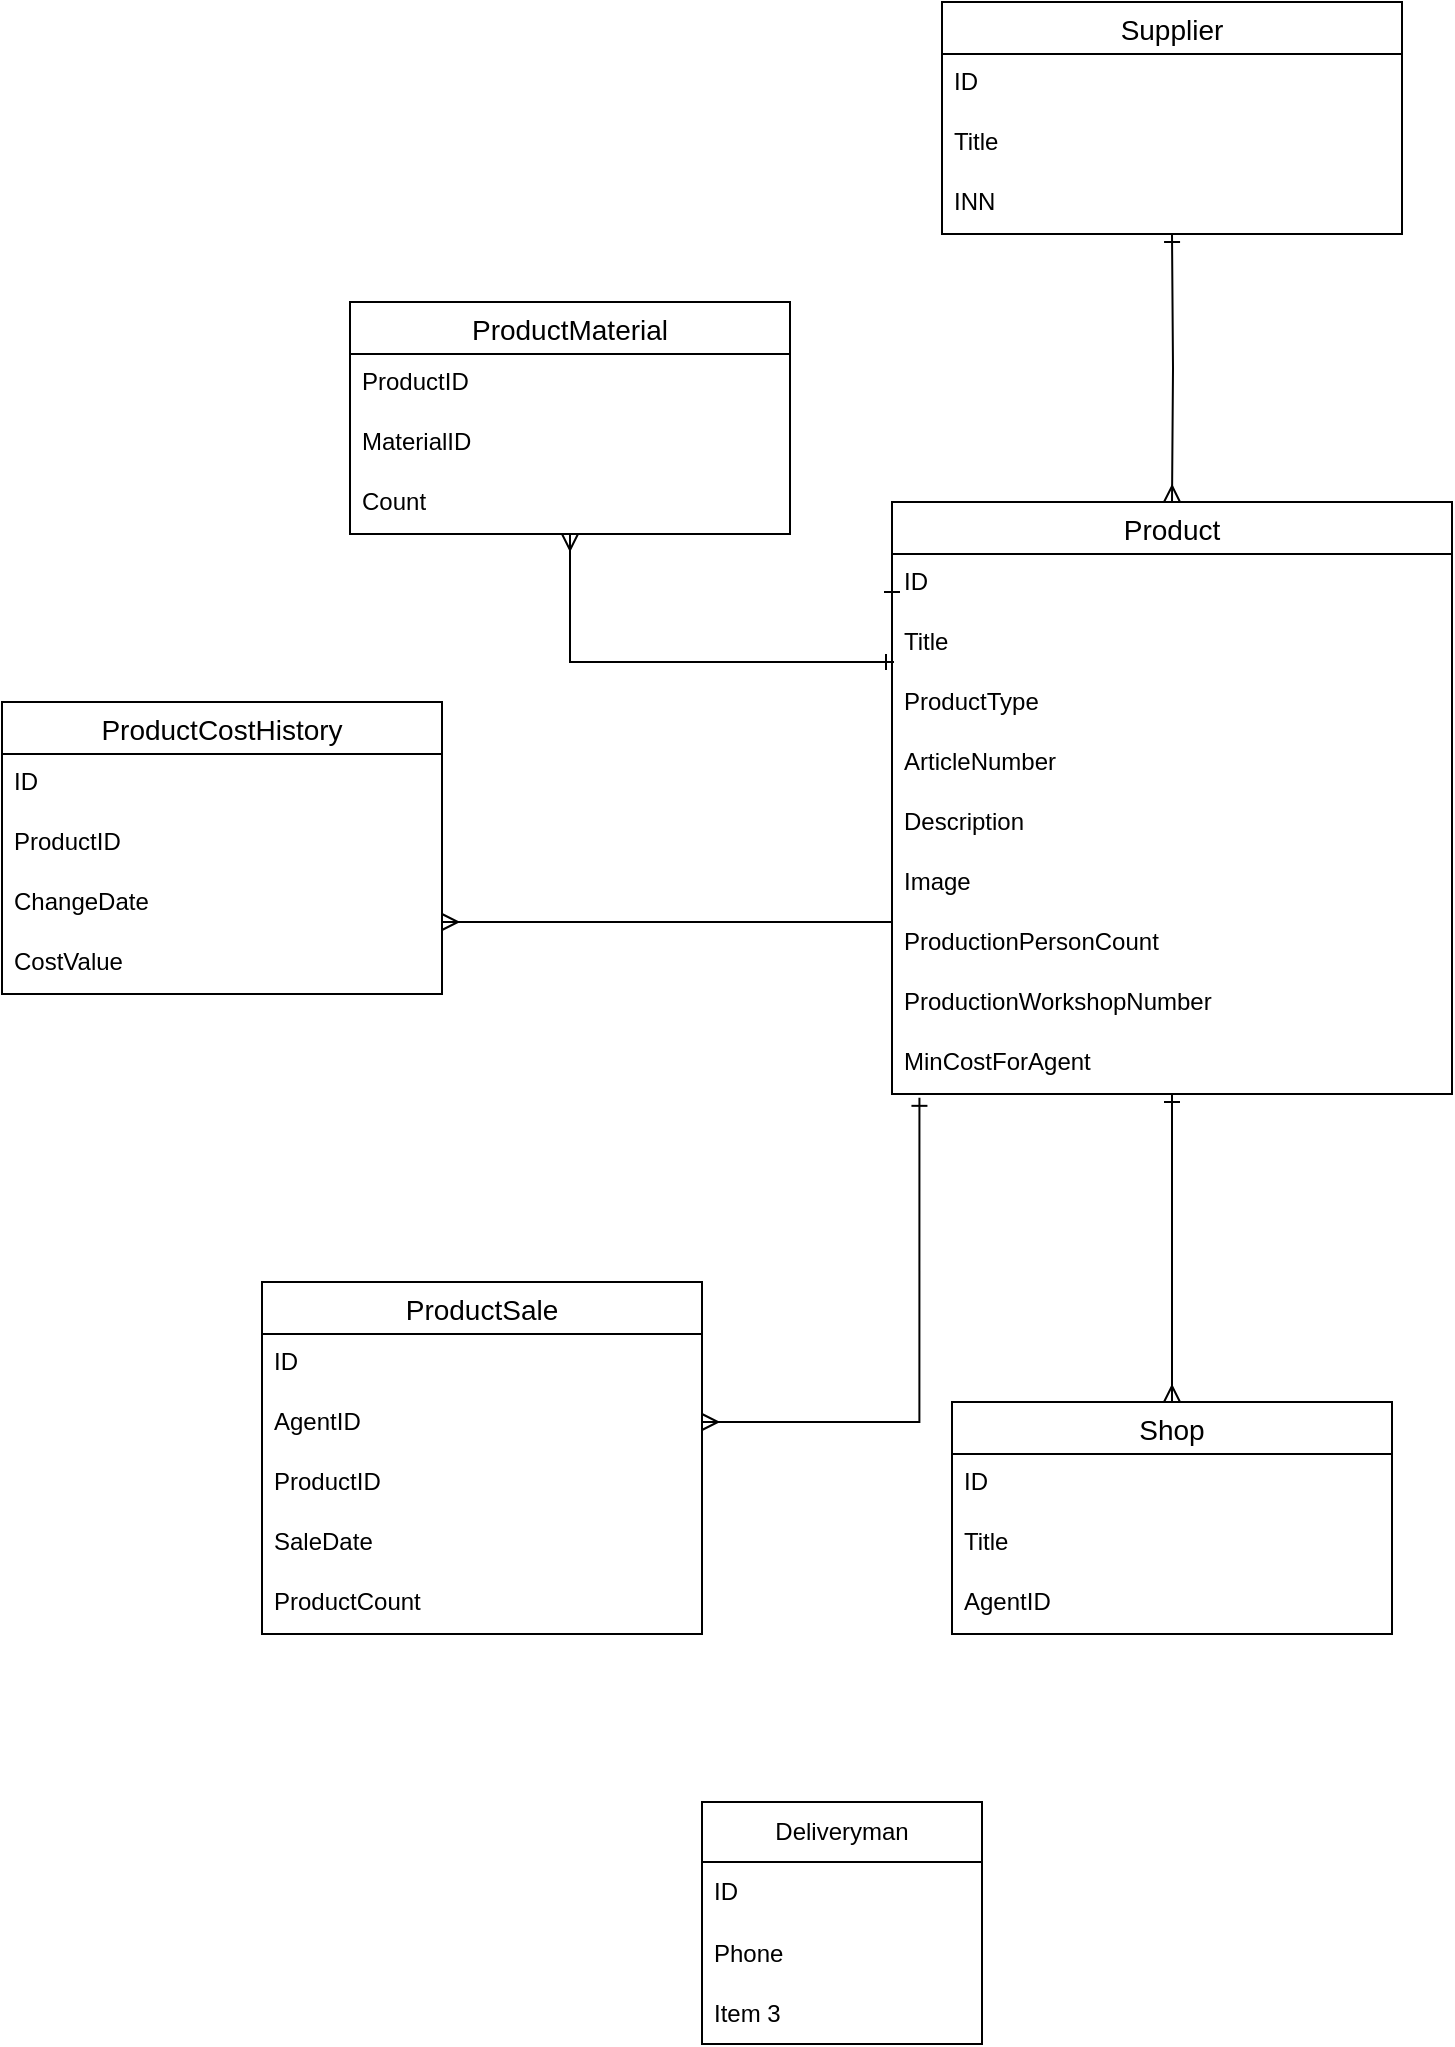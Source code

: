 <mxfile version="20.6.2" type="github">
  <diagram id="WruLcLsb1Fq7Wjmxy97L" name="Страница 1">
    <mxGraphModel dx="1218" dy="616" grid="1" gridSize="10" guides="1" tooltips="1" connect="1" arrows="1" fold="1" page="1" pageScale="1" pageWidth="827" pageHeight="1169" math="0" shadow="0">
      <root>
        <mxCell id="0" />
        <mxCell id="1" parent="0" />
        <mxCell id="4p1NIOQgJGXkWn-6K7IG-5" value="Supplier" style="swimlane;fontStyle=0;childLayout=stackLayout;horizontal=1;startSize=26;horizontalStack=0;resizeParent=1;resizeParentMax=0;resizeLast=0;collapsible=1;marginBottom=0;align=center;fontSize=14;" parent="1" vertex="1">
          <mxGeometry x="541.0" y="80" width="230" height="116" as="geometry" />
        </mxCell>
        <mxCell id="4p1NIOQgJGXkWn-6K7IG-6" value="ID" style="text;strokeColor=none;fillColor=none;spacingLeft=4;spacingRight=4;overflow=hidden;rotatable=0;points=[[0,0.5],[1,0.5]];portConstraint=eastwest;fontSize=12;" parent="4p1NIOQgJGXkWn-6K7IG-5" vertex="1">
          <mxGeometry y="26" width="230" height="30" as="geometry" />
        </mxCell>
        <mxCell id="4p1NIOQgJGXkWn-6K7IG-7" value="Title" style="text;strokeColor=none;fillColor=none;spacingLeft=4;spacingRight=4;overflow=hidden;rotatable=0;points=[[0,0.5],[1,0.5]];portConstraint=eastwest;fontSize=12;" parent="4p1NIOQgJGXkWn-6K7IG-5" vertex="1">
          <mxGeometry y="56" width="230" height="30" as="geometry" />
        </mxCell>
        <mxCell id="4p1NIOQgJGXkWn-6K7IG-8" value="INN" style="text;strokeColor=none;fillColor=none;spacingLeft=4;spacingRight=4;overflow=hidden;rotatable=0;points=[[0,0.5],[1,0.5]];portConstraint=eastwest;fontSize=12;" parent="4p1NIOQgJGXkWn-6K7IG-5" vertex="1">
          <mxGeometry y="86" width="230" height="30" as="geometry" />
        </mxCell>
        <mxCell id="4p1NIOQgJGXkWn-6K7IG-12" style="edgeStyle=orthogonalEdgeStyle;rounded=0;orthogonalLoop=1;jettySize=auto;html=1;startArrow=ERmany;startFill=0;endArrow=ERone;endFill=0;" parent="1" target="4p1NIOQgJGXkWn-6K7IG-5" edge="1">
          <mxGeometry relative="1" as="geometry">
            <mxPoint x="656" y="330" as="sourcePoint" />
            <mxPoint x="656.23" y="255.31" as="targetPoint" />
            <Array as="points" />
          </mxGeometry>
        </mxCell>
        <mxCell id="4p1NIOQgJGXkWn-6K7IG-38" style="edgeStyle=orthogonalEdgeStyle;rounded=0;orthogonalLoop=1;jettySize=auto;html=1;startArrow=ERmany;startFill=0;endArrow=ERone;endFill=0;" parent="1" source="4p1NIOQgJGXkWn-6K7IG-39" edge="1">
          <mxGeometry relative="1" as="geometry">
            <mxPoint x="517" y="410" as="targetPoint" />
            <Array as="points">
              <mxPoint x="517" y="410" />
            </Array>
          </mxGeometry>
        </mxCell>
        <mxCell id="4p1NIOQgJGXkWn-6K7IG-39" value="ProductMaterial" style="swimlane;fontStyle=0;childLayout=stackLayout;horizontal=1;startSize=26;horizontalStack=0;resizeParent=1;resizeParentMax=0;resizeLast=0;collapsible=1;marginBottom=0;align=center;fontSize=14;" parent="1" vertex="1">
          <mxGeometry x="245" y="230" width="220" height="116" as="geometry" />
        </mxCell>
        <mxCell id="4p1NIOQgJGXkWn-6K7IG-40" value="ProductID" style="text;strokeColor=none;fillColor=none;spacingLeft=4;spacingRight=4;overflow=hidden;rotatable=0;points=[[0,0.5],[1,0.5]];portConstraint=eastwest;fontSize=12;" parent="4p1NIOQgJGXkWn-6K7IG-39" vertex="1">
          <mxGeometry y="26" width="220" height="30" as="geometry" />
        </mxCell>
        <mxCell id="4p1NIOQgJGXkWn-6K7IG-41" value="MaterialID" style="text;strokeColor=none;fillColor=none;spacingLeft=4;spacingRight=4;overflow=hidden;rotatable=0;points=[[0,0.5],[1,0.5]];portConstraint=eastwest;fontSize=12;" parent="4p1NIOQgJGXkWn-6K7IG-39" vertex="1">
          <mxGeometry y="56" width="220" height="30" as="geometry" />
        </mxCell>
        <mxCell id="4p1NIOQgJGXkWn-6K7IG-42" value="Count" style="text;strokeColor=none;fillColor=none;spacingLeft=4;spacingRight=4;overflow=hidden;rotatable=0;points=[[0,0.5],[1,0.5]];portConstraint=eastwest;fontSize=12;" parent="4p1NIOQgJGXkWn-6K7IG-39" vertex="1">
          <mxGeometry y="86" width="220" height="30" as="geometry" />
        </mxCell>
        <mxCell id="4p1NIOQgJGXkWn-6K7IG-43" value="Product" style="swimlane;fontStyle=0;childLayout=stackLayout;horizontal=1;startSize=26;horizontalStack=0;resizeParent=1;resizeParentMax=0;resizeLast=0;collapsible=1;marginBottom=0;align=center;fontSize=14;" parent="1" vertex="1">
          <mxGeometry x="516" y="330" width="280" height="296" as="geometry" />
        </mxCell>
        <mxCell id="4p1NIOQgJGXkWn-6K7IG-44" value="ID" style="text;strokeColor=none;fillColor=none;spacingLeft=4;spacingRight=4;overflow=hidden;rotatable=0;points=[[0,0.5],[1,0.5]];portConstraint=eastwest;fontSize=12;" parent="4p1NIOQgJGXkWn-6K7IG-43" vertex="1">
          <mxGeometry y="26" width="280" height="30" as="geometry" />
        </mxCell>
        <mxCell id="4p1NIOQgJGXkWn-6K7IG-45" value="Title" style="text;strokeColor=none;fillColor=none;spacingLeft=4;spacingRight=4;overflow=hidden;rotatable=0;points=[[0,0.5],[1,0.5]];portConstraint=eastwest;fontSize=12;" parent="4p1NIOQgJGXkWn-6K7IG-43" vertex="1">
          <mxGeometry y="56" width="280" height="30" as="geometry" />
        </mxCell>
        <mxCell id="4p1NIOQgJGXkWn-6K7IG-46" value="ProductType" style="text;strokeColor=none;fillColor=none;spacingLeft=4;spacingRight=4;overflow=hidden;rotatable=0;points=[[0,0.5],[1,0.5]];portConstraint=eastwest;fontSize=12;" parent="4p1NIOQgJGXkWn-6K7IG-43" vertex="1">
          <mxGeometry y="86" width="280" height="30" as="geometry" />
        </mxCell>
        <mxCell id="4p1NIOQgJGXkWn-6K7IG-47" value="ArticleNumber" style="text;strokeColor=none;fillColor=none;spacingLeft=4;spacingRight=4;overflow=hidden;rotatable=0;points=[[0,0.5],[1,0.5]];portConstraint=eastwest;fontSize=12;" parent="4p1NIOQgJGXkWn-6K7IG-43" vertex="1">
          <mxGeometry y="116" width="280" height="30" as="geometry" />
        </mxCell>
        <mxCell id="4p1NIOQgJGXkWn-6K7IG-48" value="Description" style="text;strokeColor=none;fillColor=none;spacingLeft=4;spacingRight=4;overflow=hidden;rotatable=0;points=[[0,0.5],[1,0.5]];portConstraint=eastwest;fontSize=12;" parent="4p1NIOQgJGXkWn-6K7IG-43" vertex="1">
          <mxGeometry y="146" width="280" height="30" as="geometry" />
        </mxCell>
        <mxCell id="4p1NIOQgJGXkWn-6K7IG-49" value="Image" style="text;strokeColor=none;fillColor=none;spacingLeft=4;spacingRight=4;overflow=hidden;rotatable=0;points=[[0,0.5],[1,0.5]];portConstraint=eastwest;fontSize=12;" parent="4p1NIOQgJGXkWn-6K7IG-43" vertex="1">
          <mxGeometry y="176" width="280" height="30" as="geometry" />
        </mxCell>
        <mxCell id="4p1NIOQgJGXkWn-6K7IG-50" value="ProductionPersonCount" style="text;strokeColor=none;fillColor=none;spacingLeft=4;spacingRight=4;overflow=hidden;rotatable=0;points=[[0,0.5],[1,0.5]];portConstraint=eastwest;fontSize=12;" parent="4p1NIOQgJGXkWn-6K7IG-43" vertex="1">
          <mxGeometry y="206" width="280" height="30" as="geometry" />
        </mxCell>
        <mxCell id="4p1NIOQgJGXkWn-6K7IG-51" value="ProductionWorkshopNumber" style="text;strokeColor=none;fillColor=none;spacingLeft=4;spacingRight=4;overflow=hidden;rotatable=0;points=[[0,0.5],[1,0.5]];portConstraint=eastwest;fontSize=12;" parent="4p1NIOQgJGXkWn-6K7IG-43" vertex="1">
          <mxGeometry y="236" width="280" height="30" as="geometry" />
        </mxCell>
        <mxCell id="4p1NIOQgJGXkWn-6K7IG-52" value="MinCostForAgent" style="text;strokeColor=none;fillColor=none;spacingLeft=4;spacingRight=4;overflow=hidden;rotatable=0;points=[[0,0.5],[1,0.5]];portConstraint=eastwest;fontSize=12;" parent="4p1NIOQgJGXkWn-6K7IG-43" vertex="1">
          <mxGeometry y="266" width="280" height="30" as="geometry" />
        </mxCell>
        <mxCell id="4p1NIOQgJGXkWn-6K7IG-58" style="edgeStyle=orthogonalEdgeStyle;rounded=0;orthogonalLoop=1;jettySize=auto;html=1;startArrow=ERmany;startFill=0;endArrow=ERone;endFill=0;entryX=0.049;entryY=1.064;entryDx=0;entryDy=0;entryPerimeter=0;" parent="1" source="4p1NIOQgJGXkWn-6K7IG-59" target="4p1NIOQgJGXkWn-6K7IG-52" edge="1">
          <mxGeometry relative="1" as="geometry">
            <Array as="points">
              <mxPoint x="530" y="790" />
            </Array>
            <mxPoint x="530" y="640" as="targetPoint" />
          </mxGeometry>
        </mxCell>
        <mxCell id="4p1NIOQgJGXkWn-6K7IG-59" value="ProductSale" style="swimlane;fontStyle=0;childLayout=stackLayout;horizontal=1;startSize=26;horizontalStack=0;resizeParent=1;resizeParentMax=0;resizeLast=0;collapsible=1;marginBottom=0;align=center;fontSize=14;" parent="1" vertex="1">
          <mxGeometry x="201" y="720" width="220" height="176" as="geometry" />
        </mxCell>
        <mxCell id="4p1NIOQgJGXkWn-6K7IG-60" value="ID" style="text;strokeColor=none;fillColor=none;spacingLeft=4;spacingRight=4;overflow=hidden;rotatable=0;points=[[0,0.5],[1,0.5]];portConstraint=eastwest;fontSize=12;" parent="4p1NIOQgJGXkWn-6K7IG-59" vertex="1">
          <mxGeometry y="26" width="220" height="30" as="geometry" />
        </mxCell>
        <mxCell id="4p1NIOQgJGXkWn-6K7IG-61" value="AgentID" style="text;strokeColor=none;fillColor=none;spacingLeft=4;spacingRight=4;overflow=hidden;rotatable=0;points=[[0,0.5],[1,0.5]];portConstraint=eastwest;fontSize=12;" parent="4p1NIOQgJGXkWn-6K7IG-59" vertex="1">
          <mxGeometry y="56" width="220" height="30" as="geometry" />
        </mxCell>
        <mxCell id="4p1NIOQgJGXkWn-6K7IG-62" value="ProductID" style="text;strokeColor=none;fillColor=none;spacingLeft=4;spacingRight=4;overflow=hidden;rotatable=0;points=[[0,0.5],[1,0.5]];portConstraint=eastwest;fontSize=12;" parent="4p1NIOQgJGXkWn-6K7IG-59" vertex="1">
          <mxGeometry y="86" width="220" height="30" as="geometry" />
        </mxCell>
        <mxCell id="4p1NIOQgJGXkWn-6K7IG-63" value="SaleDate" style="text;strokeColor=none;fillColor=none;spacingLeft=4;spacingRight=4;overflow=hidden;rotatable=0;points=[[0,0.5],[1,0.5]];portConstraint=eastwest;fontSize=12;" parent="4p1NIOQgJGXkWn-6K7IG-59" vertex="1">
          <mxGeometry y="116" width="220" height="30" as="geometry" />
        </mxCell>
        <mxCell id="4p1NIOQgJGXkWn-6K7IG-64" value="ProductCount" style="text;strokeColor=none;fillColor=none;spacingLeft=4;spacingRight=4;overflow=hidden;rotatable=0;points=[[0,0.5],[1,0.5]];portConstraint=eastwest;fontSize=12;" parent="4p1NIOQgJGXkWn-6K7IG-59" vertex="1">
          <mxGeometry y="146" width="220" height="30" as="geometry" />
        </mxCell>
        <mxCell id="4p1NIOQgJGXkWn-6K7IG-65" value="Shop" style="swimlane;fontStyle=0;childLayout=stackLayout;horizontal=1;startSize=26;horizontalStack=0;resizeParent=1;resizeParentMax=0;resizeLast=0;collapsible=1;marginBottom=0;align=center;fontSize=14;" parent="1" vertex="1">
          <mxGeometry x="546" y="780" width="220" height="116" as="geometry" />
        </mxCell>
        <mxCell id="4p1NIOQgJGXkWn-6K7IG-66" value="ID" style="text;strokeColor=none;fillColor=none;spacingLeft=4;spacingRight=4;overflow=hidden;rotatable=0;points=[[0,0.5],[1,0.5]];portConstraint=eastwest;fontSize=12;" parent="4p1NIOQgJGXkWn-6K7IG-65" vertex="1">
          <mxGeometry y="26" width="220" height="30" as="geometry" />
        </mxCell>
        <mxCell id="4p1NIOQgJGXkWn-6K7IG-67" value="Title" style="text;strokeColor=none;fillColor=none;spacingLeft=4;spacingRight=4;overflow=hidden;rotatable=0;points=[[0,0.5],[1,0.5]];portConstraint=eastwest;fontSize=12;" parent="4p1NIOQgJGXkWn-6K7IG-65" vertex="1">
          <mxGeometry y="56" width="220" height="30" as="geometry" />
        </mxCell>
        <mxCell id="4p1NIOQgJGXkWn-6K7IG-69" value="AgentID" style="text;strokeColor=none;fillColor=none;spacingLeft=4;spacingRight=4;overflow=hidden;rotatable=0;points=[[0,0.5],[1,0.5]];portConstraint=eastwest;fontSize=12;" parent="4p1NIOQgJGXkWn-6K7IG-65" vertex="1">
          <mxGeometry y="86" width="220" height="30" as="geometry" />
        </mxCell>
        <mxCell id="4p1NIOQgJGXkWn-6K7IG-70" value="ProductCostHistory" style="swimlane;fontStyle=0;childLayout=stackLayout;horizontal=1;startSize=26;horizontalStack=0;resizeParent=1;resizeParentMax=0;resizeLast=0;collapsible=1;marginBottom=0;align=center;fontSize=14;" parent="1" vertex="1">
          <mxGeometry x="71" y="430" width="220" height="146" as="geometry" />
        </mxCell>
        <mxCell id="4p1NIOQgJGXkWn-6K7IG-71" value="ID" style="text;strokeColor=none;fillColor=none;spacingLeft=4;spacingRight=4;overflow=hidden;rotatable=0;points=[[0,0.5],[1,0.5]];portConstraint=eastwest;fontSize=12;" parent="4p1NIOQgJGXkWn-6K7IG-70" vertex="1">
          <mxGeometry y="26" width="220" height="30" as="geometry" />
        </mxCell>
        <mxCell id="4p1NIOQgJGXkWn-6K7IG-72" value="ProductID" style="text;strokeColor=none;fillColor=none;spacingLeft=4;spacingRight=4;overflow=hidden;rotatable=0;points=[[0,0.5],[1,0.5]];portConstraint=eastwest;fontSize=12;" parent="4p1NIOQgJGXkWn-6K7IG-70" vertex="1">
          <mxGeometry y="56" width="220" height="30" as="geometry" />
        </mxCell>
        <mxCell id="4p1NIOQgJGXkWn-6K7IG-73" value="ChangeDate" style="text;strokeColor=none;fillColor=none;spacingLeft=4;spacingRight=4;overflow=hidden;rotatable=0;points=[[0,0.5],[1,0.5]];portConstraint=eastwest;fontSize=12;" parent="4p1NIOQgJGXkWn-6K7IG-70" vertex="1">
          <mxGeometry y="86" width="220" height="30" as="geometry" />
        </mxCell>
        <mxCell id="4p1NIOQgJGXkWn-6K7IG-74" value="CostValue" style="text;strokeColor=none;fillColor=none;spacingLeft=4;spacingRight=4;overflow=hidden;rotatable=0;points=[[0,0.5],[1,0.5]];portConstraint=eastwest;fontSize=12;" parent="4p1NIOQgJGXkWn-6K7IG-70" vertex="1">
          <mxGeometry y="116" width="220" height="30" as="geometry" />
        </mxCell>
        <mxCell id="4p1NIOQgJGXkWn-6K7IG-93" style="edgeStyle=orthogonalEdgeStyle;rounded=0;orthogonalLoop=1;jettySize=auto;html=1;startArrow=ERmany;startFill=0;endArrow=ERone;endFill=0;" parent="1" source="4p1NIOQgJGXkWn-6K7IG-65" target="4p1NIOQgJGXkWn-6K7IG-43" edge="1">
          <mxGeometry relative="1" as="geometry">
            <mxPoint x="31" y="540" as="targetPoint" />
            <Array as="points" />
          </mxGeometry>
        </mxCell>
        <mxCell id="4p1NIOQgJGXkWn-6K7IG-95" style="edgeStyle=orthogonalEdgeStyle;rounded=0;orthogonalLoop=1;jettySize=auto;html=1;entryX=0;entryY=0.5;entryDx=0;entryDy=0;startArrow=ERmany;startFill=0;endArrow=ERone;endFill=0;" parent="1" source="4p1NIOQgJGXkWn-6K7IG-73" target="4p1NIOQgJGXkWn-6K7IG-44" edge="1">
          <mxGeometry relative="1" as="geometry">
            <Array as="points">
              <mxPoint x="171" y="540" />
              <mxPoint x="516" y="540" />
            </Array>
          </mxGeometry>
        </mxCell>
        <mxCell id="cQORwUJR9pU6-QB9R1Gw-1" value="Deliveryman" style="swimlane;fontStyle=0;childLayout=stackLayout;horizontal=1;startSize=30;horizontalStack=0;resizeParent=1;resizeParentMax=0;resizeLast=0;collapsible=1;marginBottom=0;whiteSpace=wrap;html=1;" vertex="1" parent="1">
          <mxGeometry x="421" y="980" width="140" height="121" as="geometry" />
        </mxCell>
        <mxCell id="cQORwUJR9pU6-QB9R1Gw-2" value="ID" style="text;strokeColor=none;fillColor=none;align=left;verticalAlign=middle;spacingLeft=4;spacingRight=4;overflow=hidden;points=[[0,0.5],[1,0.5]];portConstraint=eastwest;rotatable=0;whiteSpace=wrap;html=1;" vertex="1" parent="cQORwUJR9pU6-QB9R1Gw-1">
          <mxGeometry y="30" width="140" height="30" as="geometry" />
        </mxCell>
        <mxCell id="cQORwUJR9pU6-QB9R1Gw-3" value="Phone" style="text;strokeColor=none;fillColor=none;align=left;verticalAlign=middle;spacingLeft=4;spacingRight=4;overflow=hidden;points=[[0,0.5],[1,0.5]];portConstraint=eastwest;rotatable=0;whiteSpace=wrap;html=1;" vertex="1" parent="cQORwUJR9pU6-QB9R1Gw-1">
          <mxGeometry y="60" width="140" height="31" as="geometry" />
        </mxCell>
        <mxCell id="cQORwUJR9pU6-QB9R1Gw-4" value="Item 3" style="text;strokeColor=none;fillColor=none;align=left;verticalAlign=middle;spacingLeft=4;spacingRight=4;overflow=hidden;points=[[0,0.5],[1,0.5]];portConstraint=eastwest;rotatable=0;whiteSpace=wrap;html=1;" vertex="1" parent="cQORwUJR9pU6-QB9R1Gw-1">
          <mxGeometry y="91" width="140" height="30" as="geometry" />
        </mxCell>
      </root>
    </mxGraphModel>
  </diagram>
</mxfile>
